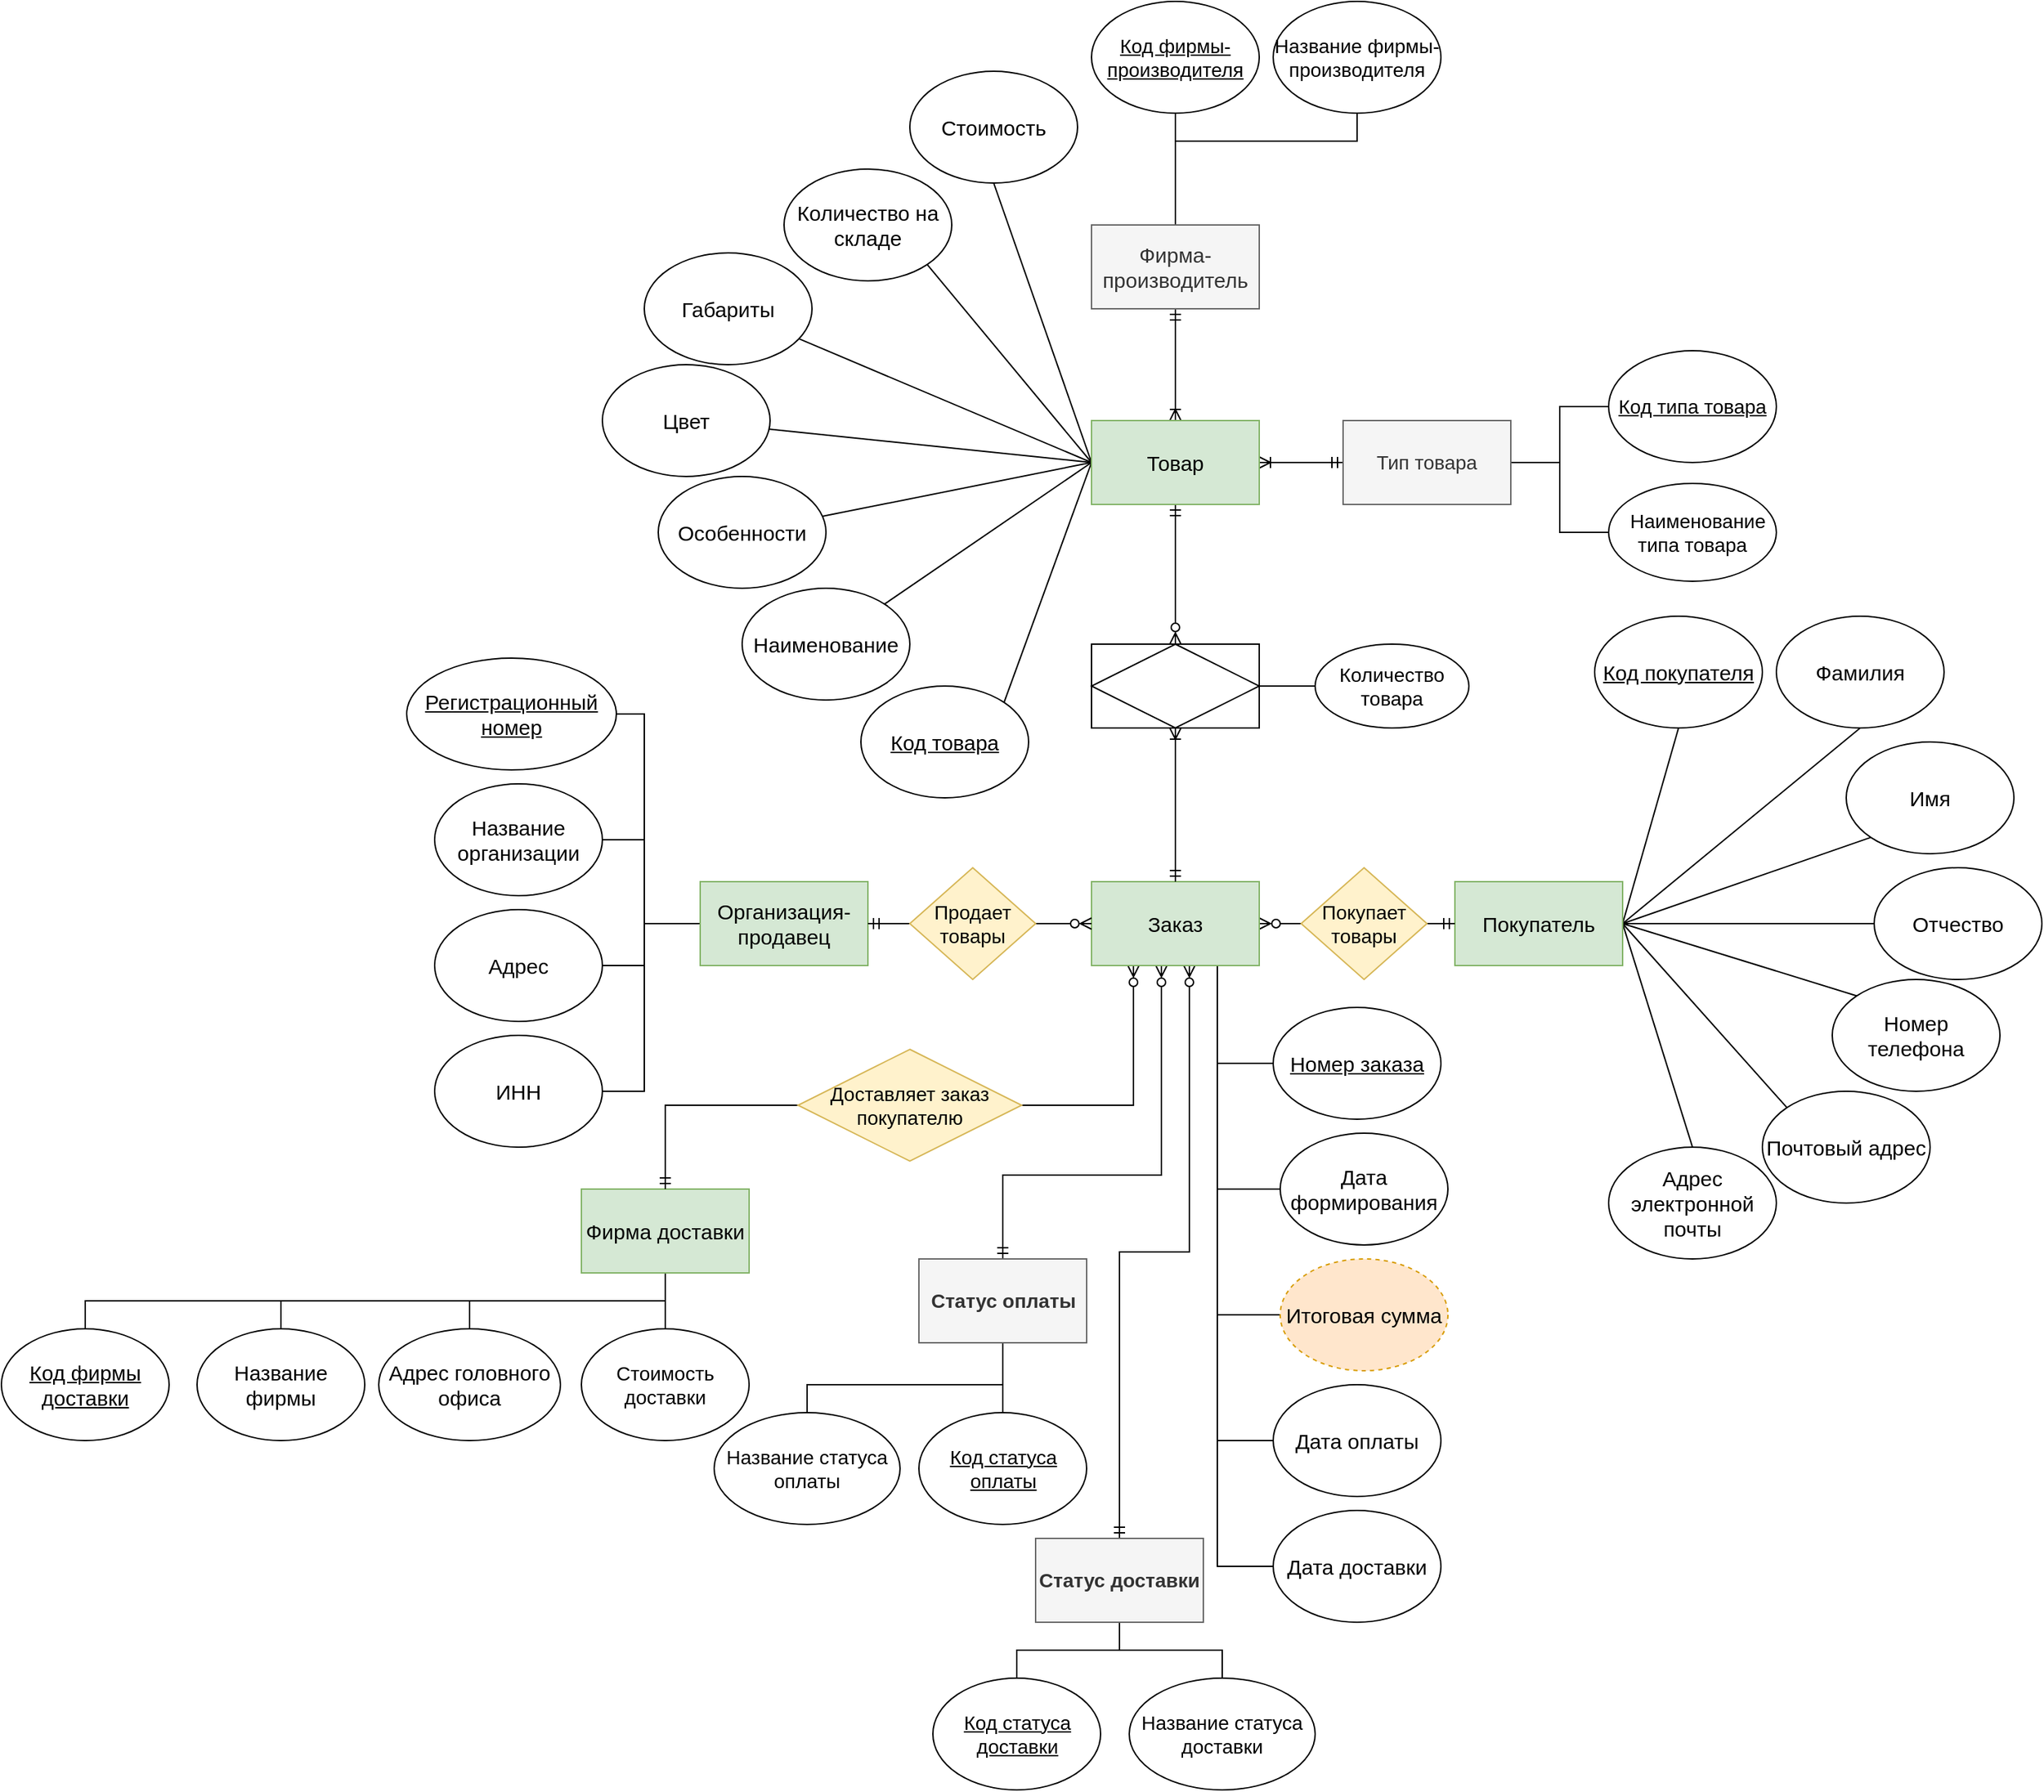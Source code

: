 <mxfile version="20.8.3" type="google"><diagram id="60xdY2SDxlFbxFG0gVr5" name="Страница 1"><mxGraphModel grid="1" page="1" gridSize="10" guides="1" tooltips="1" connect="1" arrows="1" fold="1" pageScale="1" pageWidth="827" pageHeight="1169" math="0" shadow="0"><root><mxCell id="0"/><mxCell id="1" parent="0"/><mxCell id="GM9MfEfMMjHK2qg5DmC5-14" style="edgeStyle=orthogonalEdgeStyle;rounded=0;orthogonalLoop=1;jettySize=auto;html=1;entryX=0.5;entryY=0;entryDx=0;entryDy=0;startArrow=ERmandOne;startFill=0;endArrow=ERzeroToMany;endFill=0;" edge="1" parent="1" source="GM9MfEfMMjHK2qg5DmC5-1" target="GM9MfEfMMjHK2qg5DmC5-7"><mxGeometry relative="1" as="geometry"/></mxCell><mxCell id="GM9MfEfMMjHK2qg5DmC5-30" style="edgeStyle=orthogonalEdgeStyle;rounded=0;orthogonalLoop=1;jettySize=auto;html=1;entryX=0;entryY=0.5;entryDx=0;entryDy=0;startArrow=ERoneToMany;startFill=0;endArrow=ERmandOne;endFill=0;" edge="1" parent="1" source="GM9MfEfMMjHK2qg5DmC5-1" target="GM9MfEfMMjHK2qg5DmC5-21"><mxGeometry relative="1" as="geometry"/></mxCell><mxCell id="GM9MfEfMMjHK2qg5DmC5-31" style="edgeStyle=orthogonalEdgeStyle;rounded=0;orthogonalLoop=1;jettySize=auto;html=1;entryX=0.5;entryY=1;entryDx=0;entryDy=0;startArrow=ERoneToMany;startFill=0;endArrow=ERmandOne;endFill=0;" edge="1" parent="1" source="GM9MfEfMMjHK2qg5DmC5-1" target="GM9MfEfMMjHK2qg5DmC5-29"><mxGeometry relative="1" as="geometry"/></mxCell><mxCell id="GM9MfEfMMjHK2qg5DmC5-40" style="rounded=0;orthogonalLoop=1;jettySize=auto;html=1;entryX=1;entryY=0;entryDx=0;entryDy=0;startArrow=none;startFill=0;endArrow=none;endFill=0;exitX=0;exitY=0.5;exitDx=0;exitDy=0;" edge="1" parent="1" source="GM9MfEfMMjHK2qg5DmC5-1" target="GM9MfEfMMjHK2qg5DmC5-22"><mxGeometry relative="1" as="geometry"/></mxCell><mxCell id="GM9MfEfMMjHK2qg5DmC5-41" style="edgeStyle=none;rounded=0;orthogonalLoop=1;jettySize=auto;html=1;exitX=0;exitY=0.5;exitDx=0;exitDy=0;startArrow=none;startFill=0;endArrow=none;endFill=0;" edge="1" parent="1" source="GM9MfEfMMjHK2qg5DmC5-1" target="GM9MfEfMMjHK2qg5DmC5-23"><mxGeometry relative="1" as="geometry"/></mxCell><mxCell id="GM9MfEfMMjHK2qg5DmC5-42" style="edgeStyle=none;rounded=0;orthogonalLoop=1;jettySize=auto;html=1;exitX=0;exitY=0.5;exitDx=0;exitDy=0;startArrow=none;startFill=0;endArrow=none;endFill=0;" edge="1" parent="1" source="GM9MfEfMMjHK2qg5DmC5-1" target="GM9MfEfMMjHK2qg5DmC5-28"><mxGeometry relative="1" as="geometry"/></mxCell><mxCell id="GM9MfEfMMjHK2qg5DmC5-43" style="edgeStyle=none;rounded=0;orthogonalLoop=1;jettySize=auto;html=1;exitX=0;exitY=0.5;exitDx=0;exitDy=0;startArrow=none;startFill=0;endArrow=none;endFill=0;" edge="1" parent="1" source="GM9MfEfMMjHK2qg5DmC5-1" target="GM9MfEfMMjHK2qg5DmC5-27"><mxGeometry relative="1" as="geometry"/></mxCell><mxCell id="GM9MfEfMMjHK2qg5DmC5-44" style="edgeStyle=none;rounded=0;orthogonalLoop=1;jettySize=auto;html=1;exitX=0;exitY=0.5;exitDx=0;exitDy=0;startArrow=none;startFill=0;endArrow=none;endFill=0;" edge="1" parent="1" source="GM9MfEfMMjHK2qg5DmC5-1" target="GM9MfEfMMjHK2qg5DmC5-26"><mxGeometry relative="1" as="geometry"/></mxCell><mxCell id="GM9MfEfMMjHK2qg5DmC5-45" style="edgeStyle=none;rounded=0;orthogonalLoop=1;jettySize=auto;html=1;exitX=0;exitY=0.5;exitDx=0;exitDy=0;entryX=1;entryY=1;entryDx=0;entryDy=0;startArrow=none;startFill=0;endArrow=none;endFill=0;" edge="1" parent="1" source="GM9MfEfMMjHK2qg5DmC5-1" target="GM9MfEfMMjHK2qg5DmC5-25"><mxGeometry relative="1" as="geometry"/></mxCell><mxCell id="GM9MfEfMMjHK2qg5DmC5-46" style="edgeStyle=none;rounded=0;orthogonalLoop=1;jettySize=auto;html=1;exitX=0;exitY=0.5;exitDx=0;exitDy=0;entryX=0.5;entryY=1;entryDx=0;entryDy=0;startArrow=none;startFill=0;endArrow=none;endFill=0;" edge="1" parent="1" source="GM9MfEfMMjHK2qg5DmC5-1" target="GM9MfEfMMjHK2qg5DmC5-24"><mxGeometry relative="1" as="geometry"/></mxCell><mxCell id="GM9MfEfMMjHK2qg5DmC5-1" value="&lt;span style=&quot;font-family: Arial; font-size: 15px;&quot;&gt;Товар&lt;/span&gt;" style="rounded=0;whiteSpace=wrap;html=1;fillColor=#d5e8d4;strokeColor=#82b366;" vertex="1" parent="1"><mxGeometry x="230" y="150" width="120" height="60" as="geometry"/></mxCell><mxCell id="GM9MfEfMMjHK2qg5DmC5-55" style="edgeStyle=none;rounded=0;orthogonalLoop=1;jettySize=auto;html=1;entryX=0.5;entryY=1;entryDx=0;entryDy=0;startArrow=none;startFill=0;endArrow=none;endFill=0;exitX=1;exitY=0.5;exitDx=0;exitDy=0;" edge="1" parent="1" source="GM9MfEfMMjHK2qg5DmC5-2" target="GM9MfEfMMjHK2qg5DmC5-47"><mxGeometry relative="1" as="geometry"/></mxCell><mxCell id="GM9MfEfMMjHK2qg5DmC5-56" style="edgeStyle=none;rounded=0;orthogonalLoop=1;jettySize=auto;html=1;entryX=0.5;entryY=1;entryDx=0;entryDy=0;startArrow=none;startFill=0;endArrow=none;endFill=0;exitX=1;exitY=0.5;exitDx=0;exitDy=0;" edge="1" parent="1" source="GM9MfEfMMjHK2qg5DmC5-2" target="GM9MfEfMMjHK2qg5DmC5-48"><mxGeometry relative="1" as="geometry"/></mxCell><mxCell id="GM9MfEfMMjHK2qg5DmC5-57" style="edgeStyle=none;rounded=0;orthogonalLoop=1;jettySize=auto;html=1;entryX=0;entryY=1;entryDx=0;entryDy=0;startArrow=none;startFill=0;endArrow=none;endFill=0;exitX=1;exitY=0.5;exitDx=0;exitDy=0;" edge="1" parent="1" source="GM9MfEfMMjHK2qg5DmC5-2" target="GM9MfEfMMjHK2qg5DmC5-49"><mxGeometry relative="1" as="geometry"/></mxCell><mxCell id="GM9MfEfMMjHK2qg5DmC5-58" style="edgeStyle=none;rounded=0;orthogonalLoop=1;jettySize=auto;html=1;entryX=0;entryY=0.5;entryDx=0;entryDy=0;startArrow=none;startFill=0;endArrow=none;endFill=0;" edge="1" parent="1" source="GM9MfEfMMjHK2qg5DmC5-2" target="GM9MfEfMMjHK2qg5DmC5-50"><mxGeometry relative="1" as="geometry"/></mxCell><mxCell id="GM9MfEfMMjHK2qg5DmC5-59" style="edgeStyle=none;rounded=0;orthogonalLoop=1;jettySize=auto;html=1;entryX=0;entryY=0;entryDx=0;entryDy=0;startArrow=none;startFill=0;endArrow=none;endFill=0;exitX=1;exitY=0.5;exitDx=0;exitDy=0;" edge="1" parent="1" source="GM9MfEfMMjHK2qg5DmC5-2" target="GM9MfEfMMjHK2qg5DmC5-51"><mxGeometry relative="1" as="geometry"/></mxCell><mxCell id="GM9MfEfMMjHK2qg5DmC5-60" style="edgeStyle=none;rounded=0;orthogonalLoop=1;jettySize=auto;html=1;entryX=0;entryY=0;entryDx=0;entryDy=0;startArrow=none;startFill=0;endArrow=none;endFill=0;exitX=1;exitY=0.5;exitDx=0;exitDy=0;" edge="1" parent="1" source="GM9MfEfMMjHK2qg5DmC5-2" target="GM9MfEfMMjHK2qg5DmC5-52"><mxGeometry relative="1" as="geometry"/></mxCell><mxCell id="GM9MfEfMMjHK2qg5DmC5-61" style="edgeStyle=none;rounded=0;orthogonalLoop=1;jettySize=auto;html=1;entryX=0.5;entryY=0;entryDx=0;entryDy=0;startArrow=none;startFill=0;endArrow=none;endFill=0;exitX=1;exitY=0.5;exitDx=0;exitDy=0;" edge="1" parent="1" source="GM9MfEfMMjHK2qg5DmC5-2" target="GM9MfEfMMjHK2qg5DmC5-53"><mxGeometry relative="1" as="geometry"/></mxCell><mxCell id="GM9MfEfMMjHK2qg5DmC5-2" value="&lt;span style=&quot;font-family: Arial; font-size: 15px;&quot;&gt;Покупатель&lt;/span&gt;" style="rounded=0;whiteSpace=wrap;html=1;fillColor=#d5e8d4;strokeColor=#82b366;" vertex="1" parent="1"><mxGeometry x="490" y="480" width="120" height="60" as="geometry"/></mxCell><mxCell id="GM9MfEfMMjHK2qg5DmC5-66" style="edgeStyle=orthogonalEdgeStyle;rounded=0;orthogonalLoop=1;jettySize=auto;html=1;entryX=1;entryY=0.5;entryDx=0;entryDy=0;startArrow=none;startFill=0;endArrow=none;endFill=0;" edge="1" parent="1" source="GM9MfEfMMjHK2qg5DmC5-3" target="GM9MfEfMMjHK2qg5DmC5-62"><mxGeometry relative="1" as="geometry"><Array as="points"><mxPoint x="-90" y="510"/><mxPoint x="-90" y="360"/></Array></mxGeometry></mxCell><mxCell id="GM9MfEfMMjHK2qg5DmC5-67" style="edgeStyle=orthogonalEdgeStyle;rounded=0;orthogonalLoop=1;jettySize=auto;html=1;entryX=1;entryY=0.5;entryDx=0;entryDy=0;startArrow=none;startFill=0;endArrow=none;endFill=0;" edge="1" parent="1" source="GM9MfEfMMjHK2qg5DmC5-3" target="GM9MfEfMMjHK2qg5DmC5-65"><mxGeometry relative="1" as="geometry"><Array as="points"><mxPoint x="-90" y="510"/><mxPoint x="-90" y="630"/></Array></mxGeometry></mxCell><mxCell id="GM9MfEfMMjHK2qg5DmC5-68" style="edgeStyle=orthogonalEdgeStyle;rounded=0;orthogonalLoop=1;jettySize=auto;html=1;startArrow=none;startFill=0;endArrow=none;endFill=0;" edge="1" parent="1" source="GM9MfEfMMjHK2qg5DmC5-3" target="GM9MfEfMMjHK2qg5DmC5-64"><mxGeometry relative="1" as="geometry"><Array as="points"><mxPoint x="-90" y="510"/><mxPoint x="-90" y="540"/></Array></mxGeometry></mxCell><mxCell id="GM9MfEfMMjHK2qg5DmC5-69" style="edgeStyle=orthogonalEdgeStyle;rounded=0;orthogonalLoop=1;jettySize=auto;html=1;entryX=1;entryY=0.5;entryDx=0;entryDy=0;startArrow=none;startFill=0;endArrow=none;endFill=0;" edge="1" parent="1" source="GM9MfEfMMjHK2qg5DmC5-3" target="GM9MfEfMMjHK2qg5DmC5-63"><mxGeometry relative="1" as="geometry"><Array as="points"><mxPoint x="-90" y="510"/><mxPoint x="-90" y="450"/></Array></mxGeometry></mxCell><mxCell id="GM9MfEfMMjHK2qg5DmC5-3" value="&lt;span style=&quot;font-family: Arial; font-size: 15px;&quot;&gt;Организация-продавец&lt;/span&gt;" style="rounded=0;whiteSpace=wrap;html=1;fillColor=#d5e8d4;strokeColor=#82b366;" vertex="1" parent="1"><mxGeometry x="-50" y="480" width="120" height="60" as="geometry"/></mxCell><mxCell id="GM9MfEfMMjHK2qg5DmC5-100" style="edgeStyle=orthogonalEdgeStyle;rounded=0;orthogonalLoop=1;jettySize=auto;html=1;exitX=0.5;exitY=1;exitDx=0;exitDy=0;entryX=0.5;entryY=1;entryDx=0;entryDy=0;fontSize=14;startArrow=none;startFill=0;endArrow=none;endFill=0;" edge="1" parent="1" source="GM9MfEfMMjHK2qg5DmC5-4" target="GM9MfEfMMjHK2qg5DmC5-73"><mxGeometry relative="1" as="geometry"/></mxCell><mxCell id="GM9MfEfMMjHK2qg5DmC5-101" style="edgeStyle=orthogonalEdgeStyle;rounded=0;orthogonalLoop=1;jettySize=auto;html=1;fontSize=14;startArrow=none;startFill=0;endArrow=none;endFill=0;" edge="1" parent="1" source="GM9MfEfMMjHK2qg5DmC5-4" target="GM9MfEfMMjHK2qg5DmC5-72"><mxGeometry relative="1" as="geometry"><Array as="points"><mxPoint x="-75" y="780"/><mxPoint x="-350" y="780"/></Array></mxGeometry></mxCell><mxCell id="GM9MfEfMMjHK2qg5DmC5-102" style="edgeStyle=orthogonalEdgeStyle;rounded=0;orthogonalLoop=1;jettySize=auto;html=1;fontSize=14;startArrow=none;startFill=0;endArrow=none;endFill=0;" edge="1" parent="1" source="GM9MfEfMMjHK2qg5DmC5-4" target="GM9MfEfMMjHK2qg5DmC5-71"><mxGeometry relative="1" as="geometry"><Array as="points"><mxPoint x="-75" y="780"/><mxPoint x="-490" y="780"/></Array></mxGeometry></mxCell><mxCell id="sNZtqTkusHcmsbR8-_Rf-8" style="edgeStyle=orthogonalEdgeStyle;rounded=0;orthogonalLoop=1;jettySize=auto;html=1;entryX=0.5;entryY=0;entryDx=0;entryDy=0;startArrow=none;startFill=0;endArrow=none;endFill=0;" edge="1" parent="1" source="GM9MfEfMMjHK2qg5DmC5-4" target="sNZtqTkusHcmsbR8-_Rf-7"><mxGeometry relative="1" as="geometry"/></mxCell><mxCell id="GM9MfEfMMjHK2qg5DmC5-4" value="&lt;span style=&quot;font-family: Arial; font-size: 15px; text-align: left;&quot;&gt;Фирма доставки&lt;/span&gt;" style="rounded=0;whiteSpace=wrap;html=1;fillColor=#d5e8d4;strokeColor=#82b366;" vertex="1" parent="1"><mxGeometry x="-135" y="700" width="120" height="60" as="geometry"/></mxCell><mxCell id="GM9MfEfMMjHK2qg5DmC5-10" style="edgeStyle=orthogonalEdgeStyle;rounded=0;orthogonalLoop=1;jettySize=auto;html=1;entryX=1;entryY=0.5;entryDx=0;entryDy=0;startArrow=none;startFill=0;endArrow=ERmandOne;endFill=0;" edge="1" parent="1" source="GM9MfEfMMjHK2qg5DmC5-18" target="GM9MfEfMMjHK2qg5DmC5-3"><mxGeometry relative="1" as="geometry"/></mxCell><mxCell id="GM9MfEfMMjHK2qg5DmC5-11" style="edgeStyle=orthogonalEdgeStyle;rounded=0;orthogonalLoop=1;jettySize=auto;html=1;entryX=0;entryY=0.5;entryDx=0;entryDy=0;startArrow=ERzeroToMany;startFill=0;endArrow=ERmandOne;endFill=0;" edge="1" parent="1" source="GM9MfEfMMjHK2qg5DmC5-5" target="GM9MfEfMMjHK2qg5DmC5-2"><mxGeometry relative="1" as="geometry"/></mxCell><mxCell id="GM9MfEfMMjHK2qg5DmC5-84" style="edgeStyle=orthogonalEdgeStyle;rounded=0;orthogonalLoop=1;jettySize=auto;html=1;entryX=0;entryY=0.5;entryDx=0;entryDy=0;fontSize=14;startArrow=none;startFill=0;endArrow=none;endFill=0;" edge="1" parent="1" source="GM9MfEfMMjHK2qg5DmC5-5" target="GM9MfEfMMjHK2qg5DmC5-82"><mxGeometry relative="1" as="geometry"><Array as="points"><mxPoint x="320" y="970"/></Array></mxGeometry></mxCell><mxCell id="GM9MfEfMMjHK2qg5DmC5-85" style="edgeStyle=orthogonalEdgeStyle;rounded=0;orthogonalLoop=1;jettySize=auto;html=1;exitX=0.75;exitY=1;exitDx=0;exitDy=0;entryX=0;entryY=0.5;entryDx=0;entryDy=0;fontSize=14;startArrow=none;startFill=0;endArrow=none;endFill=0;" edge="1" parent="1" source="GM9MfEfMMjHK2qg5DmC5-5" target="GM9MfEfMMjHK2qg5DmC5-77"><mxGeometry relative="1" as="geometry"/></mxCell><mxCell id="GM9MfEfMMjHK2qg5DmC5-87" style="edgeStyle=orthogonalEdgeStyle;rounded=0;orthogonalLoop=1;jettySize=auto;html=1;exitX=0.75;exitY=1;exitDx=0;exitDy=0;entryX=0;entryY=0.5;entryDx=0;entryDy=0;fontSize=14;startArrow=none;startFill=0;endArrow=none;endFill=0;" edge="1" parent="1" source="GM9MfEfMMjHK2qg5DmC5-5" target="GM9MfEfMMjHK2qg5DmC5-81"><mxGeometry relative="1" as="geometry"/></mxCell><mxCell id="GM9MfEfMMjHK2qg5DmC5-88" style="edgeStyle=orthogonalEdgeStyle;rounded=0;orthogonalLoop=1;jettySize=auto;html=1;exitX=0.75;exitY=1;exitDx=0;exitDy=0;entryX=0;entryY=0.5;entryDx=0;entryDy=0;fontSize=14;startArrow=none;startFill=0;endArrow=none;endFill=0;" edge="1" parent="1" source="GM9MfEfMMjHK2qg5DmC5-5" target="GM9MfEfMMjHK2qg5DmC5-80"><mxGeometry relative="1" as="geometry"/></mxCell><mxCell id="GM9MfEfMMjHK2qg5DmC5-89" style="edgeStyle=orthogonalEdgeStyle;rounded=0;orthogonalLoop=1;jettySize=auto;html=1;exitX=0.75;exitY=1;exitDx=0;exitDy=0;entryX=0;entryY=0.5;entryDx=0;entryDy=0;fontSize=14;startArrow=none;startFill=0;endArrow=none;endFill=0;" edge="1" parent="1" source="GM9MfEfMMjHK2qg5DmC5-5" target="GM9MfEfMMjHK2qg5DmC5-79"><mxGeometry relative="1" as="geometry"/></mxCell><mxCell id="GM9MfEfMMjHK2qg5DmC5-105" style="edgeStyle=orthogonalEdgeStyle;rounded=0;orthogonalLoop=1;jettySize=auto;html=1;entryX=0.5;entryY=0;entryDx=0;entryDy=0;fontSize=14;startArrow=ERzeroToMany;startFill=0;endArrow=ERmandOne;endFill=0;" edge="1" parent="1" source="GM9MfEfMMjHK2qg5DmC5-5" target="GM9MfEfMMjHK2qg5DmC5-93"><mxGeometry relative="1" as="geometry"><Array as="points"><mxPoint x="280" y="690"/><mxPoint x="167" y="690"/></Array></mxGeometry></mxCell><mxCell id="GM9MfEfMMjHK2qg5DmC5-107" style="edgeStyle=orthogonalEdgeStyle;rounded=0;orthogonalLoop=1;jettySize=auto;html=1;exitX=0.25;exitY=1;exitDx=0;exitDy=0;entryX=0.5;entryY=0;entryDx=0;entryDy=0;fontSize=14;startArrow=ERzeroToMany;startFill=0;endArrow=ERmandOne;endFill=0;" edge="1" parent="1" source="GM9MfEfMMjHK2qg5DmC5-5" target="GM9MfEfMMjHK2qg5DmC5-4"><mxGeometry relative="1" as="geometry"><mxPoint x="110" y="650" as="targetPoint"/><Array as="points"><mxPoint x="260" y="640"/><mxPoint x="-75" y="640"/></Array></mxGeometry></mxCell><mxCell id="GM9MfEfMMjHK2qg5DmC5-109" style="edgeStyle=orthogonalEdgeStyle;rounded=0;orthogonalLoop=1;jettySize=auto;html=1;fontSize=14;startArrow=ERzeroToMany;startFill=0;endArrow=ERmandOne;endFill=0;" edge="1" parent="1" source="GM9MfEfMMjHK2qg5DmC5-5" target="GM9MfEfMMjHK2qg5DmC5-110"><mxGeometry relative="1" as="geometry"><mxPoint x="290" y="810" as="targetPoint"/><Array as="points"><mxPoint x="300" y="745"/><mxPoint x="250" y="745"/></Array></mxGeometry></mxCell><mxCell id="GM9MfEfMMjHK2qg5DmC5-5" value="&lt;span style=&quot;font-family: Arial; font-size: 15px;&quot;&gt;Заказ&lt;/span&gt;" style="rounded=0;whiteSpace=wrap;html=1;fillColor=#d5e8d4;strokeColor=#82b366;" vertex="1" parent="1"><mxGeometry x="230" y="480" width="120" height="60" as="geometry"/></mxCell><mxCell id="GM9MfEfMMjHK2qg5DmC5-6" value="" style="rounded=0;whiteSpace=wrap;html=1;" vertex="1" parent="1"><mxGeometry x="230" y="310" width="120" height="60" as="geometry"/></mxCell><mxCell id="GM9MfEfMMjHK2qg5DmC5-13" style="edgeStyle=orthogonalEdgeStyle;rounded=0;orthogonalLoop=1;jettySize=auto;html=1;entryX=0.5;entryY=0;entryDx=0;entryDy=0;startArrow=ERoneToMany;startFill=0;endArrow=ERmandOne;endFill=0;" edge="1" parent="1" source="GM9MfEfMMjHK2qg5DmC5-7" target="GM9MfEfMMjHK2qg5DmC5-5"><mxGeometry relative="1" as="geometry"/></mxCell><mxCell id="GM9MfEfMMjHK2qg5DmC5-16" style="edgeStyle=orthogonalEdgeStyle;rounded=0;orthogonalLoop=1;jettySize=auto;html=1;entryX=0;entryY=0.5;entryDx=0;entryDy=0;startArrow=none;startFill=0;endArrow=none;endFill=0;" edge="1" parent="1" source="GM9MfEfMMjHK2qg5DmC5-7" target="GM9MfEfMMjHK2qg5DmC5-15"><mxGeometry relative="1" as="geometry"/></mxCell><mxCell id="GM9MfEfMMjHK2qg5DmC5-7" value="" style="rhombus;whiteSpace=wrap;html=1;" vertex="1" parent="1"><mxGeometry x="230" y="310" width="120" height="60" as="geometry"/></mxCell><mxCell id="GM9MfEfMMjHK2qg5DmC5-15" value="&lt;font style=&quot;font-size: 14px;&quot;&gt;Количество товара&lt;/font&gt;" style="ellipse;whiteSpace=wrap;html=1;" vertex="1" parent="1"><mxGeometry x="390" y="310" width="110" height="60" as="geometry"/></mxCell><mxCell id="GM9MfEfMMjHK2qg5DmC5-19" value="&lt;font style=&quot;font-size: 14px;&quot;&gt;Покупает товары&lt;/font&gt;" style="rhombus;whiteSpace=wrap;html=1;fillColor=#fff2cc;strokeColor=#d6b656;" vertex="1" parent="1"><mxGeometry x="380" y="470" width="90" height="80" as="geometry"/></mxCell><mxCell id="GM9MfEfMMjHK2qg5DmC5-20" value="&lt;font style=&quot;font-size: 14px;&quot;&gt;Доставляет заказ покупателю&lt;/font&gt;" style="rhombus;whiteSpace=wrap;html=1;fillColor=#fff2cc;strokeColor=#d6b656;" vertex="1" parent="1"><mxGeometry x="20" y="600" width="160" height="80" as="geometry"/></mxCell><mxCell id="GM9MfEfMMjHK2qg5DmC5-38" style="edgeStyle=orthogonalEdgeStyle;rounded=0;orthogonalLoop=1;jettySize=auto;html=1;entryX=0;entryY=0.5;entryDx=0;entryDy=0;startArrow=none;startFill=0;endArrow=none;endFill=0;" edge="1" parent="1" source="GM9MfEfMMjHK2qg5DmC5-21" target="GM9MfEfMMjHK2qg5DmC5-34"><mxGeometry relative="1" as="geometry"/></mxCell><mxCell id="GM9MfEfMMjHK2qg5DmC5-39" style="edgeStyle=orthogonalEdgeStyle;rounded=0;orthogonalLoop=1;jettySize=auto;html=1;entryX=0;entryY=0.5;entryDx=0;entryDy=0;startArrow=none;startFill=0;endArrow=none;endFill=0;" edge="1" parent="1" source="GM9MfEfMMjHK2qg5DmC5-21" target="GM9MfEfMMjHK2qg5DmC5-35"><mxGeometry relative="1" as="geometry"/></mxCell><mxCell id="GM9MfEfMMjHK2qg5DmC5-21" value="&lt;font style=&quot;font-size: 14px;&quot;&gt;Тип товара&lt;/font&gt;" style="rounded=0;whiteSpace=wrap;html=1;fillColor=#f5f5f5;fontColor=#333333;strokeColor=#666666;" vertex="1" parent="1"><mxGeometry x="410" y="150" width="120" height="60" as="geometry"/></mxCell><mxCell id="GM9MfEfMMjHK2qg5DmC5-22" value="&lt;span style=&quot;font-family: Arial; font-size: 15px; text-align: left; background-color: rgb(255, 255, 255);&quot;&gt;&lt;u&gt;Код товара&lt;/u&gt;&lt;/span&gt;" style="ellipse;whiteSpace=wrap;html=1;" vertex="1" parent="1"><mxGeometry x="65" y="340" width="120" height="80" as="geometry"/></mxCell><mxCell id="GM9MfEfMMjHK2qg5DmC5-23" value="&lt;span style=&quot;font-family: Arial; font-size: 15px; text-align: left; background-color: rgb(255, 255, 255);&quot;&gt;Наименование&lt;/span&gt;" style="ellipse;whiteSpace=wrap;html=1;" vertex="1" parent="1"><mxGeometry x="-20" y="270" width="120" height="80" as="geometry"/></mxCell><mxCell id="GM9MfEfMMjHK2qg5DmC5-24" value="&lt;span style=&quot;font-family: Arial; font-size: 15px; text-align: left; background-color: rgb(255, 255, 255);&quot;&gt;Стоимость&lt;/span&gt;" style="ellipse;whiteSpace=wrap;html=1;" vertex="1" parent="1"><mxGeometry x="100" y="-100" width="120" height="80" as="geometry"/></mxCell><mxCell id="GM9MfEfMMjHK2qg5DmC5-25" value="&lt;span style=&quot;font-family: Arial; font-size: 15px; text-align: left; background-color: rgb(255, 255, 255);&quot;&gt;Количество на складе&lt;/span&gt;" style="ellipse;whiteSpace=wrap;html=1;" vertex="1" parent="1"><mxGeometry x="10" y="-30" width="120" height="80" as="geometry"/></mxCell><mxCell id="GM9MfEfMMjHK2qg5DmC5-26" value="&lt;span style=&quot;font-family: Arial; font-size: 15px; text-align: left; background-color: rgb(255, 255, 255);&quot;&gt;Габариты&lt;/span&gt;" style="ellipse;whiteSpace=wrap;html=1;" vertex="1" parent="1"><mxGeometry x="-90" y="30" width="120" height="80" as="geometry"/></mxCell><mxCell id="GM9MfEfMMjHK2qg5DmC5-27" value="&lt;span style=&quot;font-family: Arial; font-size: 15px; text-align: left; background-color: rgb(255, 255, 255);&quot;&gt;Цвет&lt;/span&gt;" style="ellipse;whiteSpace=wrap;html=1;" vertex="1" parent="1"><mxGeometry x="-120" y="110" width="120" height="80" as="geometry"/></mxCell><mxCell id="GM9MfEfMMjHK2qg5DmC5-28" value="&lt;span style=&quot;font-family: Arial; font-size: 15px; text-align: left; background-color: rgb(255, 255, 255);&quot;&gt;Особенности&lt;/span&gt;" style="ellipse;whiteSpace=wrap;html=1;" vertex="1" parent="1"><mxGeometry x="-80" y="190" width="120" height="80" as="geometry"/></mxCell><mxCell id="GM9MfEfMMjHK2qg5DmC5-36" style="edgeStyle=orthogonalEdgeStyle;rounded=0;orthogonalLoop=1;jettySize=auto;html=1;entryX=0.5;entryY=1;entryDx=0;entryDy=0;startArrow=none;startFill=0;endArrow=none;endFill=0;" edge="1" parent="1" source="GM9MfEfMMjHK2qg5DmC5-29" target="GM9MfEfMMjHK2qg5DmC5-32"><mxGeometry relative="1" as="geometry"/></mxCell><mxCell id="GM9MfEfMMjHK2qg5DmC5-37" style="edgeStyle=orthogonalEdgeStyle;rounded=0;orthogonalLoop=1;jettySize=auto;html=1;startArrow=none;startFill=0;endArrow=none;endFill=0;entryX=0.5;entryY=1;entryDx=0;entryDy=0;" edge="1" parent="1" source="GM9MfEfMMjHK2qg5DmC5-29" target="GM9MfEfMMjHK2qg5DmC5-33"><mxGeometry relative="1" as="geometry"><Array as="points"><mxPoint x="290" y="-50"/><mxPoint x="420" y="-50"/></Array></mxGeometry></mxCell><mxCell id="GM9MfEfMMjHK2qg5DmC5-29" value="&lt;span style=&quot;font-family: Arial; font-size: 15px; text-align: left;&quot;&gt;Фирма-&lt;/span&gt;&lt;font face=&quot;Arial&quot;&gt;&lt;span style=&quot;font-size: 15px;&quot;&gt;производитель&lt;/span&gt;&lt;/font&gt;" style="rounded=0;whiteSpace=wrap;html=1;fillColor=#f5f5f5;fontColor=#333333;strokeColor=#666666;" vertex="1" parent="1"><mxGeometry x="230" y="10" width="120" height="60" as="geometry"/></mxCell><mxCell id="GM9MfEfMMjHK2qg5DmC5-32" value="&lt;font style=&quot;font-size: 14px;&quot;&gt;&lt;u&gt;Код фирмы-производителя&lt;/u&gt;&lt;/font&gt;" style="ellipse;whiteSpace=wrap;html=1;" vertex="1" parent="1"><mxGeometry x="230" y="-150" width="120" height="80" as="geometry"/></mxCell><mxCell id="GM9MfEfMMjHK2qg5DmC5-33" value="&lt;font style=&quot;font-size: 14px;&quot;&gt;Название фирмы-производителя&lt;/font&gt;" style="ellipse;whiteSpace=wrap;html=1;" vertex="1" parent="1"><mxGeometry x="360" y="-150" width="120" height="80" as="geometry"/></mxCell><mxCell id="GM9MfEfMMjHK2qg5DmC5-34" value="&lt;font style=&quot;font-size: 14px;&quot;&gt;&lt;u&gt;Код типа товара&lt;/u&gt;&lt;/font&gt;" style="ellipse;whiteSpace=wrap;html=1;" vertex="1" parent="1"><mxGeometry x="600" y="100" width="120" height="80" as="geometry"/></mxCell><mxCell id="GM9MfEfMMjHK2qg5DmC5-35" value="&lt;font style=&quot;font-size: 14px;&quot;&gt;&amp;nbsp; Наименование типа товара&lt;/font&gt;" style="ellipse;whiteSpace=wrap;html=1;" vertex="1" parent="1"><mxGeometry x="600" y="195" width="120" height="70" as="geometry"/></mxCell><mxCell id="GM9MfEfMMjHK2qg5DmC5-47" value="&lt;span style=&quot;font-family: Arial; font-size: 15px; text-align: left; background-color: rgb(255, 255, 255);&quot;&gt;&lt;u&gt;Код покупателя&lt;/u&gt;&lt;/span&gt;" style="ellipse;whiteSpace=wrap;html=1;" vertex="1" parent="1"><mxGeometry x="590" y="290" width="120" height="80" as="geometry"/></mxCell><mxCell id="GM9MfEfMMjHK2qg5DmC5-48" value="&lt;span style=&quot;font-family: Arial; font-size: 15px; text-align: left; background-color: rgb(255, 255, 255);&quot;&gt;Фамилия&lt;/span&gt;" style="ellipse;whiteSpace=wrap;html=1;" vertex="1" parent="1"><mxGeometry x="720" y="290" width="120" height="80" as="geometry"/></mxCell><mxCell id="GM9MfEfMMjHK2qg5DmC5-49" value="&lt;span style=&quot;font-family: Arial; font-size: 15px; text-align: left; background-color: rgb(255, 255, 255);&quot;&gt;Имя&lt;/span&gt;" style="ellipse;whiteSpace=wrap;html=1;" vertex="1" parent="1"><mxGeometry x="770" y="380" width="120" height="80" as="geometry"/></mxCell><mxCell id="GM9MfEfMMjHK2qg5DmC5-50" value="&lt;span style=&quot;font-family: Arial; font-size: 15px; text-align: left; background-color: rgb(255, 255, 255);&quot;&gt;Отчество&lt;/span&gt;" style="ellipse;whiteSpace=wrap;html=1;" vertex="1" parent="1"><mxGeometry x="790" y="470" width="120" height="80" as="geometry"/></mxCell><mxCell id="GM9MfEfMMjHK2qg5DmC5-51" value="&lt;span style=&quot;font-family: Arial; font-size: 15px; text-align: left; background-color: rgb(255, 255, 255);&quot;&gt;Номер телефона&lt;/span&gt;" style="ellipse;whiteSpace=wrap;html=1;" vertex="1" parent="1"><mxGeometry x="760" y="550" width="120" height="80" as="geometry"/></mxCell><mxCell id="GM9MfEfMMjHK2qg5DmC5-52" value="&lt;span style=&quot;font-family: Arial; font-size: 15px; text-align: left; background-color: rgb(255, 255, 255);&quot;&gt;Почтовый&amp;nbsp;&lt;/span&gt;&lt;font face=&quot;Arial&quot;&gt;&lt;span style=&quot;font-size: 15px;&quot;&gt;адрес&lt;/span&gt;&lt;/font&gt;" style="ellipse;whiteSpace=wrap;html=1;" vertex="1" parent="1"><mxGeometry x="710" y="630" width="120" height="80" as="geometry"/></mxCell><mxCell id="GM9MfEfMMjHK2qg5DmC5-53" value="&lt;span style=&quot;font-family: Arial; font-size: 15px; text-align: left; background-color: rgb(255, 255, 255);&quot;&gt;Адрес электронной почты&lt;/span&gt;" style="ellipse;whiteSpace=wrap;html=1;" vertex="1" parent="1"><mxGeometry x="600" y="670" width="120" height="80" as="geometry"/></mxCell><mxCell id="GM9MfEfMMjHK2qg5DmC5-62" value="&lt;span style=&quot;font-family: Arial; font-size: 15px; text-align: left; background-color: rgb(255, 255, 255);&quot;&gt;&lt;u&gt;Регистрационный номер&lt;/u&gt;&lt;/span&gt;" style="ellipse;whiteSpace=wrap;html=1;" vertex="1" parent="1"><mxGeometry x="-260" y="320" width="150" height="80" as="geometry"/></mxCell><mxCell id="GM9MfEfMMjHK2qg5DmC5-63" value="&lt;span style=&quot;font-family: Arial; font-size: 15px; text-align: left; background-color: rgb(255, 255, 255);&quot;&gt;Название организации&lt;/span&gt;" style="ellipse;whiteSpace=wrap;html=1;" vertex="1" parent="1"><mxGeometry x="-240" y="410" width="120" height="80" as="geometry"/></mxCell><mxCell id="GM9MfEfMMjHK2qg5DmC5-64" value="&lt;span style=&quot;font-family: Arial; font-size: 15px; text-align: left; background-color: rgb(255, 255, 255);&quot;&gt;Адрес&lt;/span&gt;" style="ellipse;whiteSpace=wrap;html=1;" vertex="1" parent="1"><mxGeometry x="-240" y="500" width="120" height="80" as="geometry"/></mxCell><mxCell id="GM9MfEfMMjHK2qg5DmC5-65" value="&lt;span style=&quot;font-family: Arial; font-size: 15px; text-align: left; background-color: rgb(255, 255, 255);&quot;&gt;ИНН&lt;/span&gt;" style="ellipse;whiteSpace=wrap;html=1;" vertex="1" parent="1"><mxGeometry x="-240" y="590" width="120" height="80" as="geometry"/></mxCell><mxCell id="GM9MfEfMMjHK2qg5DmC5-70" value="" style="edgeStyle=orthogonalEdgeStyle;rounded=0;orthogonalLoop=1;jettySize=auto;html=1;entryX=1;entryY=0.5;entryDx=0;entryDy=0;startArrow=ERzeroToMany;startFill=0;endArrow=none;endFill=0;" edge="1" parent="1" source="GM9MfEfMMjHK2qg5DmC5-5" target="GM9MfEfMMjHK2qg5DmC5-18"><mxGeometry relative="1" as="geometry"><mxPoint x="230" y="510" as="sourcePoint"/><mxPoint x="80" y="510" as="targetPoint"/></mxGeometry></mxCell><mxCell id="GM9MfEfMMjHK2qg5DmC5-18" value="&lt;font style=&quot;font-size: 14px;&quot;&gt;Продает товары&lt;/font&gt;" style="rhombus;whiteSpace=wrap;html=1;fillColor=#fff2cc;strokeColor=#d6b656;" vertex="1" parent="1"><mxGeometry x="100" y="470" width="90" height="80" as="geometry"/></mxCell><mxCell id="GM9MfEfMMjHK2qg5DmC5-71" value="&lt;span style=&quot;font-family: Arial; font-size: 15px; text-align: left; background-color: rgb(255, 255, 255);&quot;&gt;&lt;u&gt;Код фирмы доставки&lt;/u&gt;&lt;/span&gt;" style="ellipse;whiteSpace=wrap;html=1;labelBackgroundColor=none;fontSize=14;" vertex="1" parent="1"><mxGeometry x="-550" y="800" width="120" height="80" as="geometry"/></mxCell><mxCell id="GM9MfEfMMjHK2qg5DmC5-72" value="&lt;span style=&quot;color: rgb(0, 0, 0); font-family: Arial; font-size: 15px; font-style: normal; font-variant-ligatures: normal; font-variant-caps: normal; font-weight: 400; letter-spacing: normal; orphans: 2; text-align: left; text-indent: 0px; text-transform: none; widows: 2; word-spacing: 0px; -webkit-text-stroke-width: 0px; background-color: rgb(255, 255, 255); text-decoration-thickness: initial; text-decoration-style: initial; text-decoration-color: initial; float: none; display: inline !important;&quot;&gt;Название фирмы&lt;/span&gt;&lt;br&gt;" style="ellipse;whiteSpace=wrap;html=1;labelBackgroundColor=none;fontSize=14;" vertex="1" parent="1"><mxGeometry x="-410" y="800" width="120" height="80" as="geometry"/></mxCell><mxCell id="GM9MfEfMMjHK2qg5DmC5-73" value="&lt;span style=&quot;color: rgb(0, 0, 0); font-family: Arial; font-size: 15px; font-style: normal; font-variant-ligatures: normal; font-variant-caps: normal; font-weight: 400; letter-spacing: normal; orphans: 2; text-align: left; text-indent: 0px; text-transform: none; widows: 2; word-spacing: 0px; -webkit-text-stroke-width: 0px; background-color: rgb(255, 255, 255); text-decoration-thickness: initial; text-decoration-style: initial; text-decoration-color: initial; float: none; display: inline !important;&quot;&gt;Адрес головного офиса&lt;/span&gt;&lt;br&gt;" style="ellipse;whiteSpace=wrap;html=1;labelBackgroundColor=none;fontSize=14;direction=west;" vertex="1" parent="1"><mxGeometry x="-280" y="800" width="130" height="80" as="geometry"/></mxCell><mxCell id="GM9MfEfMMjHK2qg5DmC5-77" value="&lt;span style=&quot;font-family: Arial; font-size: 15px; text-align: left; background-color: rgb(255, 255, 255);&quot;&gt;&lt;u&gt;Номер заказа&lt;/u&gt;&lt;/span&gt;" style="ellipse;whiteSpace=wrap;html=1;labelBackgroundColor=none;fontSize=14;" vertex="1" parent="1"><mxGeometry x="360" y="570" width="120" height="80" as="geometry"/></mxCell><mxCell id="GM9MfEfMMjHK2qg5DmC5-79" value="&lt;span style=&quot;font-family: Arial; font-size: 15px; text-align: left;&quot;&gt;Итоговая сумма&lt;/span&gt;" style="ellipse;whiteSpace=wrap;html=1;labelBackgroundColor=none;fontSize=14;fillColor=#ffe6cc;strokeColor=#d79b00;dashed=1;" vertex="1" parent="1"><mxGeometry x="365" y="750" width="120" height="80" as="geometry"/></mxCell><mxCell id="GM9MfEfMMjHK2qg5DmC5-80" value="&lt;span style=&quot;font-family: Arial; font-size: 15px; text-align: left; background-color: rgb(255, 255, 255);&quot;&gt;Дата формирования&lt;/span&gt;" style="ellipse;whiteSpace=wrap;html=1;labelBackgroundColor=none;fontSize=14;" vertex="1" parent="1"><mxGeometry x="365" y="660" width="120" height="80" as="geometry"/></mxCell><mxCell id="GM9MfEfMMjHK2qg5DmC5-81" value="&lt;span style=&quot;font-family: Arial; font-size: 15px; text-align: left; background-color: rgb(255, 255, 255);&quot;&gt;Дата оплаты&lt;/span&gt;" style="ellipse;whiteSpace=wrap;html=1;labelBackgroundColor=none;fontSize=14;" vertex="1" parent="1"><mxGeometry x="360" y="840" width="120" height="80" as="geometry"/></mxCell><mxCell id="GM9MfEfMMjHK2qg5DmC5-82" value="&lt;span style=&quot;font-family: Arial; font-size: 15px; text-align: left; background-color: rgb(255, 255, 255);&quot;&gt;Дата доставки&lt;/span&gt;" style="ellipse;whiteSpace=wrap;html=1;labelBackgroundColor=none;fontSize=14;" vertex="1" parent="1"><mxGeometry x="360" y="930" width="120" height="80" as="geometry"/></mxCell><mxCell id="GM9MfEfMMjHK2qg5DmC5-103" style="edgeStyle=orthogonalEdgeStyle;rounded=0;orthogonalLoop=1;jettySize=auto;html=1;fontSize=14;startArrow=none;startFill=0;endArrow=none;endFill=0;" edge="1" parent="1" source="GM9MfEfMMjHK2qg5DmC5-93" target="GM9MfEfMMjHK2qg5DmC5-94"><mxGeometry relative="1" as="geometry"/></mxCell><mxCell id="GM9MfEfMMjHK2qg5DmC5-104" style="edgeStyle=orthogonalEdgeStyle;rounded=0;orthogonalLoop=1;jettySize=auto;html=1;entryX=0.5;entryY=0;entryDx=0;entryDy=0;fontSize=14;startArrow=none;startFill=0;endArrow=none;endFill=0;" edge="1" parent="1" source="GM9MfEfMMjHK2qg5DmC5-93" target="GM9MfEfMMjHK2qg5DmC5-95"><mxGeometry relative="1" as="geometry"><Array as="points"><mxPoint x="166.5" y="840"/><mxPoint x="26.5" y="840"/></Array></mxGeometry></mxCell><mxCell id="GM9MfEfMMjHK2qg5DmC5-93" value="&lt;b&gt;Статус оплаты&lt;/b&gt;" style="rounded=0;whiteSpace=wrap;html=1;labelBackgroundColor=none;fontSize=14;fillColor=#f5f5f5;fontColor=#333333;strokeColor=#666666;" vertex="1" parent="1"><mxGeometry x="106.5" y="750" width="120" height="60" as="geometry"/></mxCell><mxCell id="GM9MfEfMMjHK2qg5DmC5-94" value="&lt;u&gt;Код статуса оплаты&lt;/u&gt;" style="ellipse;whiteSpace=wrap;html=1;labelBackgroundColor=none;fontSize=14;" vertex="1" parent="1"><mxGeometry x="106.5" y="860" width="120" height="80" as="geometry"/></mxCell><mxCell id="GM9MfEfMMjHK2qg5DmC5-95" value="Название статуса оплаты" style="ellipse;whiteSpace=wrap;html=1;labelBackgroundColor=none;fontSize=14;" vertex="1" parent="1"><mxGeometry x="-40" y="860" width="133" height="80" as="geometry"/></mxCell><mxCell id="GM9MfEfMMjHK2qg5DmC5-113" style="edgeStyle=orthogonalEdgeStyle;rounded=0;orthogonalLoop=1;jettySize=auto;html=1;entryX=0.5;entryY=0;entryDx=0;entryDy=0;fontSize=14;startArrow=none;startFill=0;endArrow=none;endFill=0;" edge="1" parent="1" source="GM9MfEfMMjHK2qg5DmC5-110" target="GM9MfEfMMjHK2qg5DmC5-111"><mxGeometry relative="1" as="geometry"/></mxCell><mxCell id="GM9MfEfMMjHK2qg5DmC5-114" style="edgeStyle=orthogonalEdgeStyle;rounded=0;orthogonalLoop=1;jettySize=auto;html=1;fontSize=14;startArrow=none;startFill=0;endArrow=none;endFill=0;" edge="1" parent="1" source="GM9MfEfMMjHK2qg5DmC5-110" target="GM9MfEfMMjHK2qg5DmC5-112"><mxGeometry relative="1" as="geometry"/></mxCell><mxCell id="GM9MfEfMMjHK2qg5DmC5-110" value="&lt;b&gt;Статус доставки&lt;/b&gt;" style="rounded=0;whiteSpace=wrap;html=1;labelBackgroundColor=none;fontSize=14;fillColor=#f5f5f5;fontColor=#333333;strokeColor=#666666;" vertex="1" parent="1"><mxGeometry x="190" y="950" width="120" height="60" as="geometry"/></mxCell><mxCell id="GM9MfEfMMjHK2qg5DmC5-111" value="&lt;u&gt;Код статуса доставки&lt;/u&gt;" style="ellipse;whiteSpace=wrap;html=1;labelBackgroundColor=none;fontSize=14;" vertex="1" parent="1"><mxGeometry x="116.5" y="1050" width="120" height="80" as="geometry"/></mxCell><mxCell id="GM9MfEfMMjHK2qg5DmC5-112" value="Название статуса доставки" style="ellipse;whiteSpace=wrap;html=1;labelBackgroundColor=none;fontSize=14;" vertex="1" parent="1"><mxGeometry x="257" y="1050" width="133" height="80" as="geometry"/></mxCell><mxCell id="sNZtqTkusHcmsbR8-_Rf-7" value="&lt;font style=&quot;font-size: 14px;&quot;&gt;Стоимость доставки&lt;/font&gt;" style="ellipse;whiteSpace=wrap;html=1;" vertex="1" parent="1"><mxGeometry x="-135" y="800" width="120" height="80" as="geometry"/></mxCell></root></mxGraphModel></diagram></mxfile>